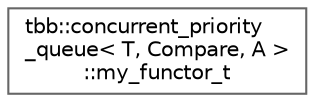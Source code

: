 digraph "类继承关系图"
{
 // LATEX_PDF_SIZE
  bgcolor="transparent";
  edge [fontname=Helvetica,fontsize=10,labelfontname=Helvetica,labelfontsize=10];
  node [fontname=Helvetica,fontsize=10,shape=box,height=0.2,width=0.4];
  rankdir="LR";
  Node0 [id="Node000000",label="tbb::concurrent_priority\l_queue\< T, Compare, A \>\l::my_functor_t",height=0.2,width=0.4,color="grey40", fillcolor="white", style="filled",URL="$classtbb_1_1concurrent__priority__queue_1_1my__functor__t.html",tooltip=" "];
}
